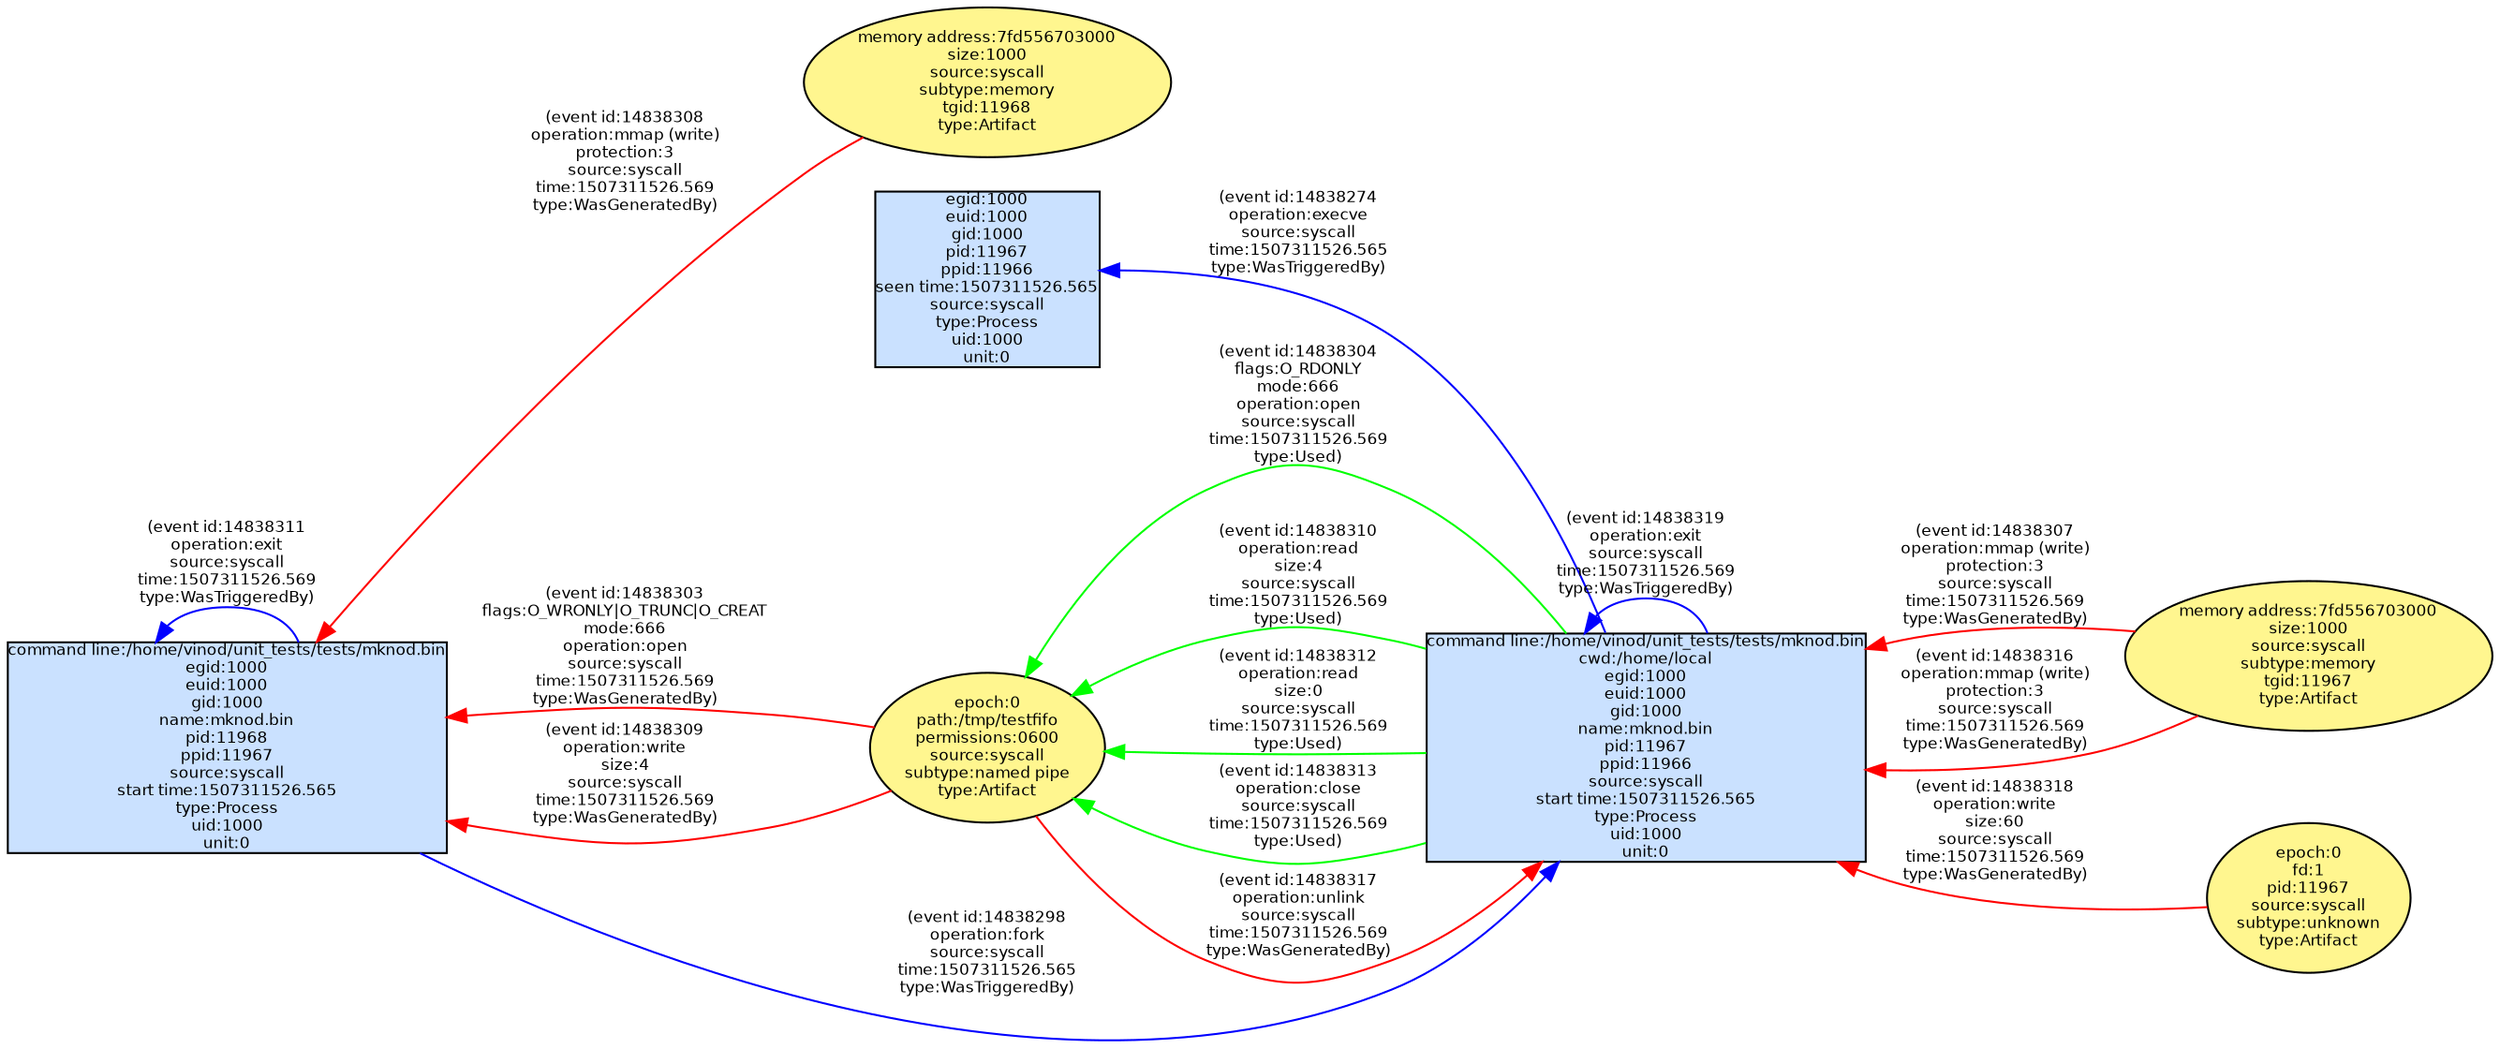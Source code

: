 digraph spade2dot {
graph [rankdir = "RL"];
node [fontname="Helvetica" fontsize="8" style="filled" margin="0.0,0.0"];
edge [fontname="Helvetica" fontsize="8"];
"9df8b53d51b2aca751137bf9e8086cdb" [label="egid:1000\neuid:1000\ngid:1000\npid:11967\nppid:11966\nseen time:1507311526.565\nsource:syscall\ntype:Process\nuid:1000\nunit:0" shape="box" fillcolor="lightsteelblue1"];
"de7f6dda0eaa8f8df4c9f26876cd324f" [label="command line:/home/vinod/unit_tests/tests/mknod.bin\ncwd:/home/local\negid:1000\neuid:1000\ngid:1000\nname:mknod.bin\npid:11967\nppid:11966\nsource:syscall\nstart time:1507311526.565\ntype:Process\nuid:1000\nunit:0" shape="box" fillcolor="lightsteelblue1"];
"de7f6dda0eaa8f8df4c9f26876cd324f" -> "9df8b53d51b2aca751137bf9e8086cdb" [label="(event id:14838274\noperation:execve\nsource:syscall\ntime:1507311526.565\ntype:WasTriggeredBy)" color="blue" style="solid"];
"c4988dd7fbd4903428dea88484f0ecf0" [label="command line:/home/vinod/unit_tests/tests/mknod.bin\negid:1000\neuid:1000\ngid:1000\nname:mknod.bin\npid:11968\nppid:11967\nsource:syscall\nstart time:1507311526.565\ntype:Process\nuid:1000\nunit:0" shape="box" fillcolor="lightsteelblue1"];
"c4988dd7fbd4903428dea88484f0ecf0" -> "de7f6dda0eaa8f8df4c9f26876cd324f" [label="(event id:14838298\noperation:fork\nsource:syscall\ntime:1507311526.565\ntype:WasTriggeredBy)" color="blue" style="solid"];
"bd2876f5232077275f4d91742f86d4d5" [label="epoch:0\npath:/tmp/testfifo\npermissions:0600\nsource:syscall\nsubtype:named pipe\ntype:Artifact" shape="ellipse" fillcolor="khaki1"];
"bd2876f5232077275f4d91742f86d4d5" -> "c4988dd7fbd4903428dea88484f0ecf0" [label="(event id:14838303\nflags:O_WRONLY|O_TRUNC|O_CREAT\nmode:666\noperation:open\nsource:syscall\ntime:1507311526.569\ntype:WasGeneratedBy)" color="red" style="solid"];
"de7f6dda0eaa8f8df4c9f26876cd324f" -> "bd2876f5232077275f4d91742f86d4d5" [label="(event id:14838304\nflags:O_RDONLY\nmode:666\noperation:open\nsource:syscall\ntime:1507311526.569\ntype:Used)" color="green" style="solid"];
"370b8afbc209e0d69d9ce9dc50ab0a40" [label="memory address:7fd556703000\nsize:1000\nsource:syscall\nsubtype:memory\ntgid:11967\ntype:Artifact" shape="ellipse" fillcolor="khaki1"];
"370b8afbc209e0d69d9ce9dc50ab0a40" -> "de7f6dda0eaa8f8df4c9f26876cd324f" [label="(event id:14838307\noperation:mmap (write)\nprotection:3\nsource:syscall\ntime:1507311526.569\ntype:WasGeneratedBy)" color="red" style="solid"];
"4aac3adcb513426cc45c28995c9cae99" [label="memory address:7fd556703000\nsize:1000\nsource:syscall\nsubtype:memory\ntgid:11968\ntype:Artifact" shape="ellipse" fillcolor="khaki1"];
"4aac3adcb513426cc45c28995c9cae99" -> "c4988dd7fbd4903428dea88484f0ecf0" [label="(event id:14838308\noperation:mmap (write)\nprotection:3\nsource:syscall\ntime:1507311526.569\ntype:WasGeneratedBy)" color="red" style="solid"];
"bd2876f5232077275f4d91742f86d4d5" -> "c4988dd7fbd4903428dea88484f0ecf0" [label="(event id:14838309\noperation:write\nsize:4\nsource:syscall\ntime:1507311526.569\ntype:WasGeneratedBy)" color="red" style="solid"];
"de7f6dda0eaa8f8df4c9f26876cd324f" -> "bd2876f5232077275f4d91742f86d4d5" [label="(event id:14838310\noperation:read\nsize:4\nsource:syscall\ntime:1507311526.569\ntype:Used)" color="green" style="solid"];
"c4988dd7fbd4903428dea88484f0ecf0" -> "c4988dd7fbd4903428dea88484f0ecf0" [label="(event id:14838311\noperation:exit\nsource:syscall\ntime:1507311526.569\ntype:WasTriggeredBy)" color="blue" style="solid"];
"de7f6dda0eaa8f8df4c9f26876cd324f" -> "bd2876f5232077275f4d91742f86d4d5" [label="(event id:14838312\noperation:read\nsize:0\nsource:syscall\ntime:1507311526.569\ntype:Used)" color="green" style="solid"];
"de7f6dda0eaa8f8df4c9f26876cd324f" -> "bd2876f5232077275f4d91742f86d4d5" [label="(event id:14838313\noperation:close\nsource:syscall\ntime:1507311526.569\ntype:Used)" color="green" style="solid"];
"370b8afbc209e0d69d9ce9dc50ab0a40" -> "de7f6dda0eaa8f8df4c9f26876cd324f" [label="(event id:14838316\noperation:mmap (write)\nprotection:3\nsource:syscall\ntime:1507311526.569\ntype:WasGeneratedBy)" color="red" style="solid"];
"bd2876f5232077275f4d91742f86d4d5" -> "de7f6dda0eaa8f8df4c9f26876cd324f" [label="(event id:14838317\noperation:unlink\nsource:syscall\ntime:1507311526.569\ntype:WasGeneratedBy)" color="red" style="solid"];
"3c9607632cac5db258134612446b5880" [label="epoch:0\nfd:1\npid:11967\nsource:syscall\nsubtype:unknown\ntype:Artifact" shape="ellipse" fillcolor="khaki1"];
"3c9607632cac5db258134612446b5880" -> "de7f6dda0eaa8f8df4c9f26876cd324f" [label="(event id:14838318\noperation:write\nsize:60\nsource:syscall\ntime:1507311526.569\ntype:WasGeneratedBy)" color="red" style="solid"];
"de7f6dda0eaa8f8df4c9f26876cd324f" -> "de7f6dda0eaa8f8df4c9f26876cd324f" [label="(event id:14838319\noperation:exit\nsource:syscall\ntime:1507311526.569\ntype:WasTriggeredBy)" color="blue" style="solid"];
}
